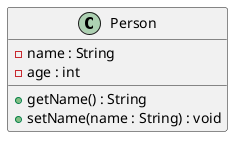 @startuml
class Person {
  - name : String
  - age : int
  + getName() : String
  + setName(name : String) : void
}
@enduml